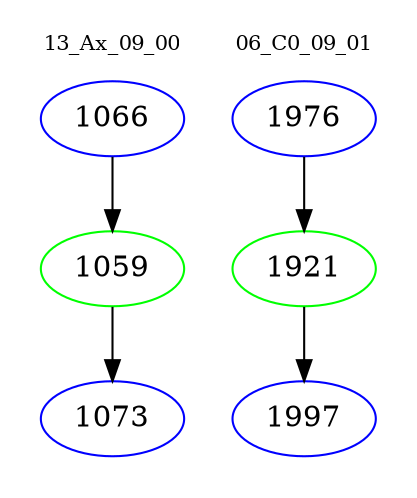digraph{
subgraph cluster_0 {
color = white
label = "13_Ax_09_00";
fontsize=10;
T0_1066 [label="1066", color="blue"]
T0_1066 -> T0_1059 [color="black"]
T0_1059 [label="1059", color="green"]
T0_1059 -> T0_1073 [color="black"]
T0_1073 [label="1073", color="blue"]
}
subgraph cluster_1 {
color = white
label = "06_C0_09_01";
fontsize=10;
T1_1976 [label="1976", color="blue"]
T1_1976 -> T1_1921 [color="black"]
T1_1921 [label="1921", color="green"]
T1_1921 -> T1_1997 [color="black"]
T1_1997 [label="1997", color="blue"]
}
}
